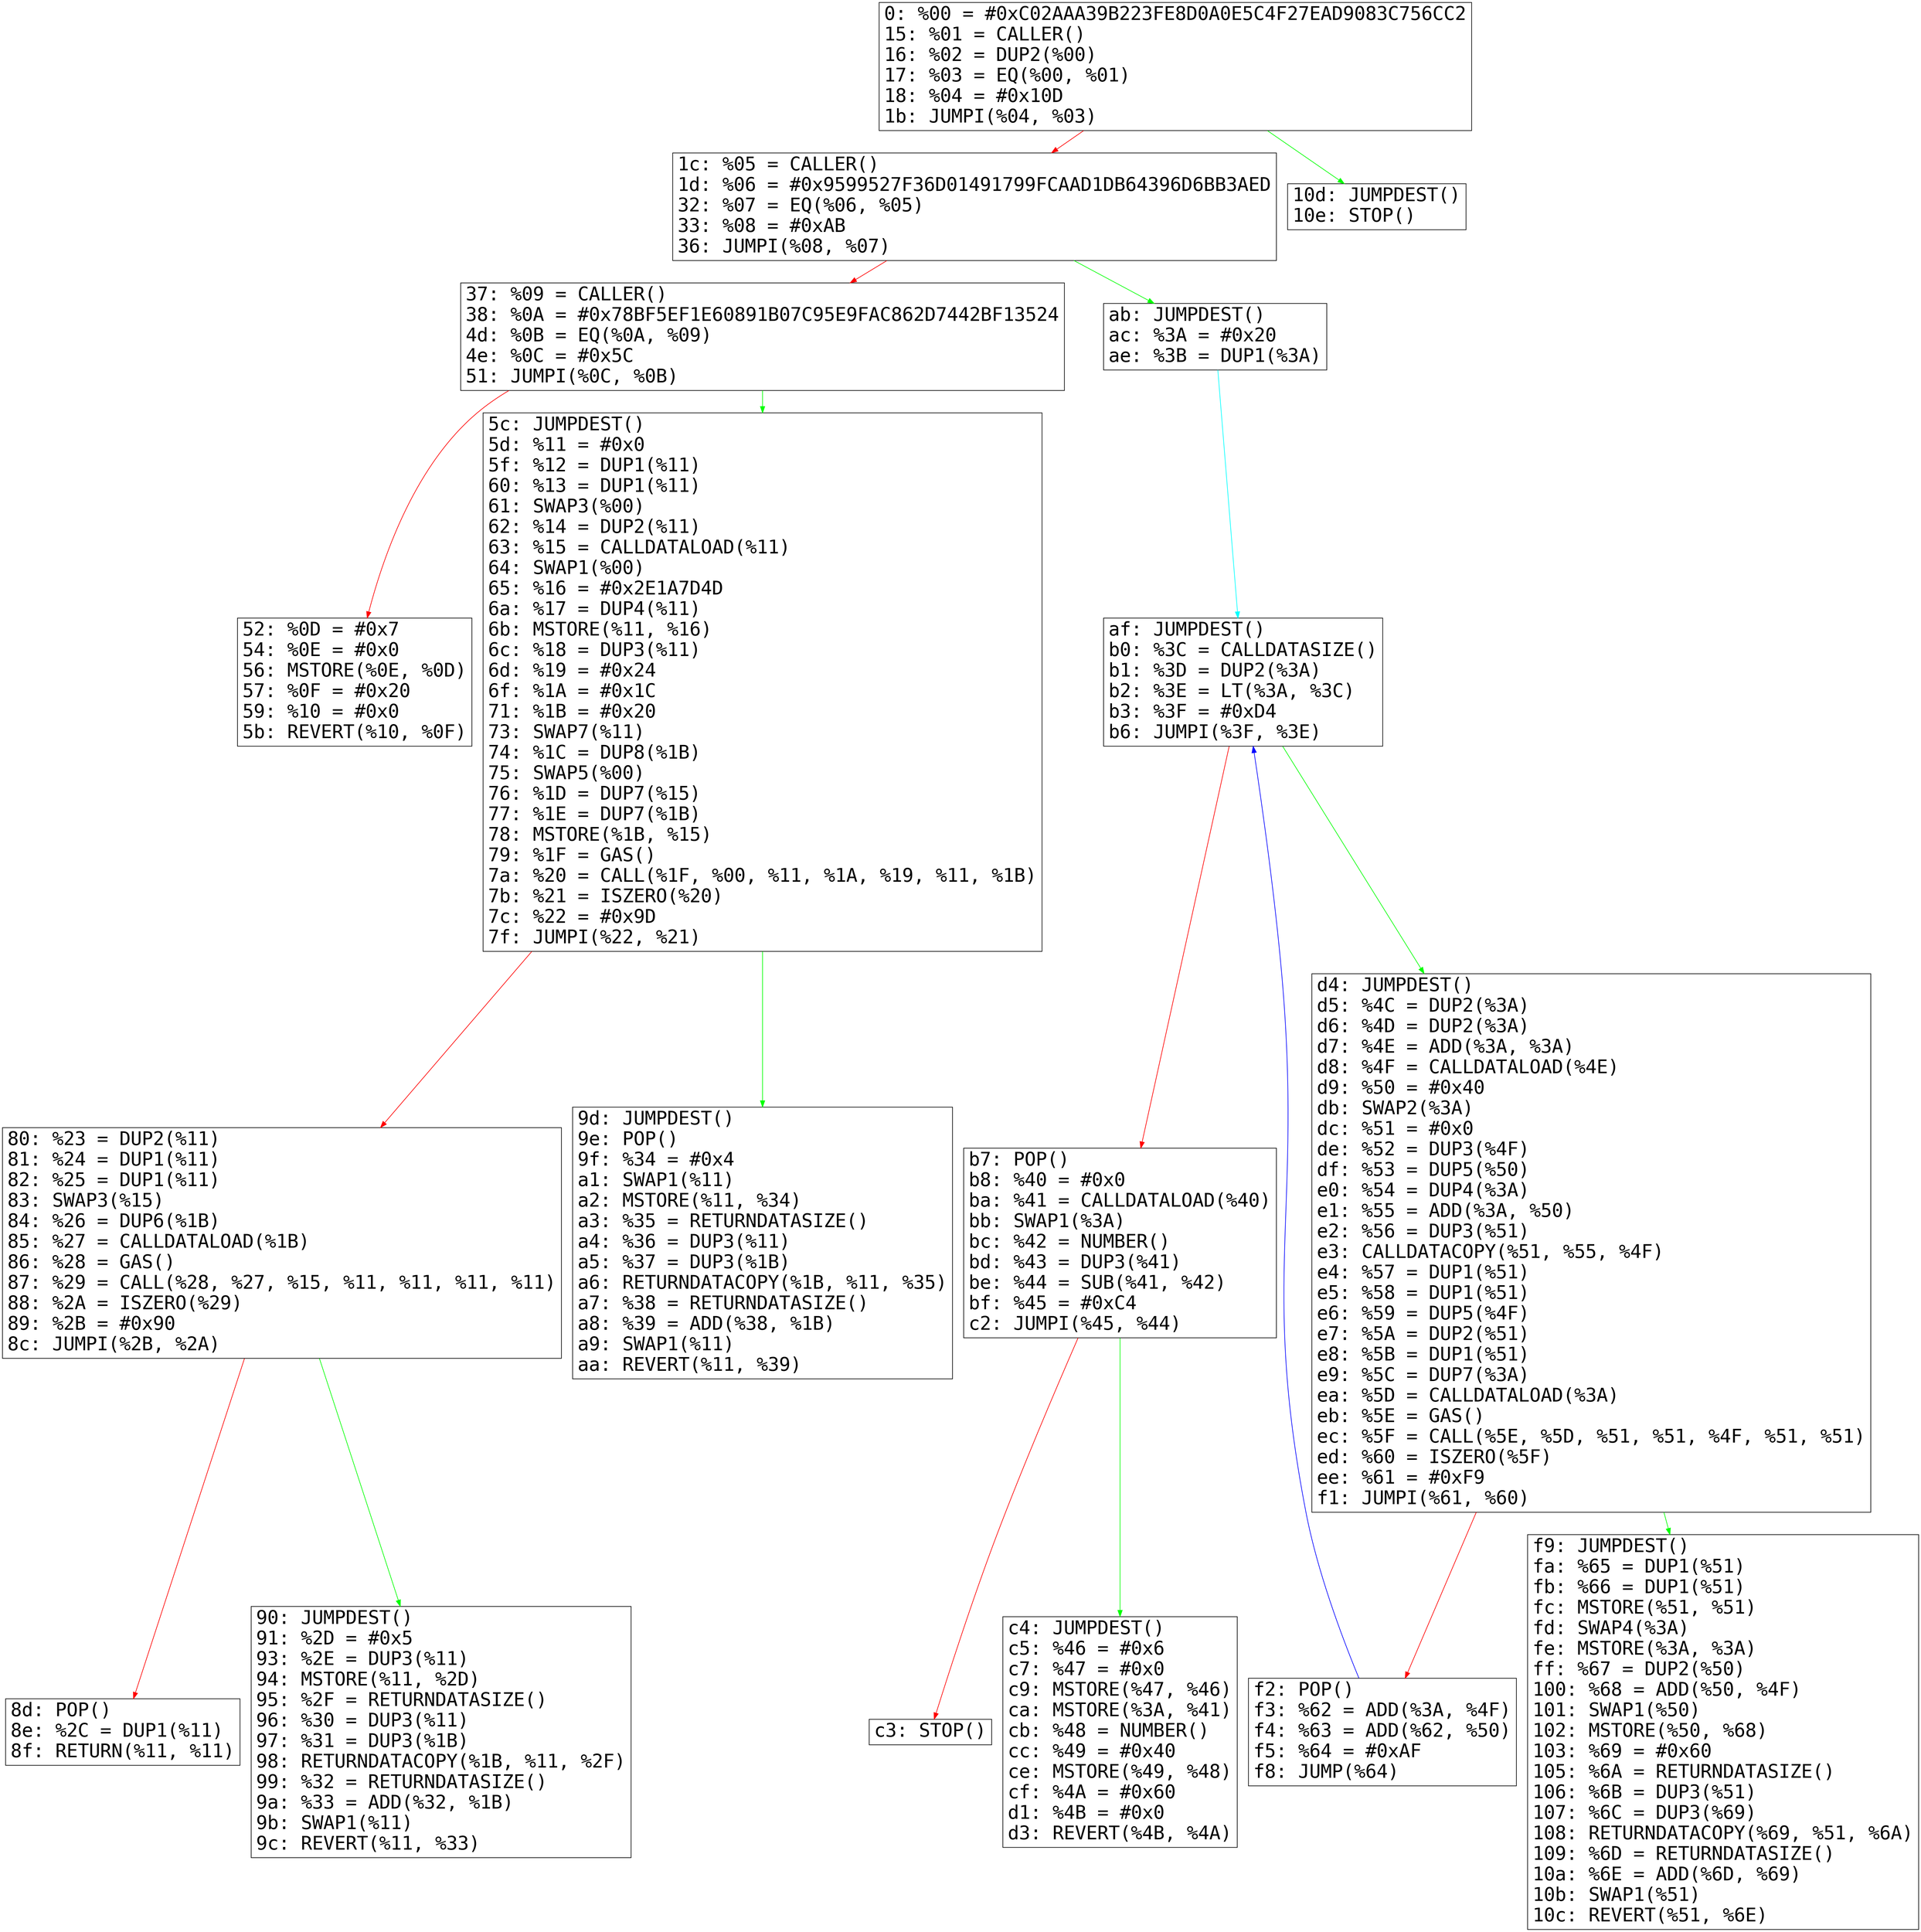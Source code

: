digraph "graph.cfg.gv" {
	subgraph global {
		node [fontname=Courier fontsize=30.0 rank=same shape=box]
		block_0 [label="0: %00 = #0xC02AAA39B223FE8D0A0E5C4F27EAD9083C756CC2\l15: %01 = CALLER()\l16: %02 = DUP2(%00)\l17: %03 = EQ(%00, %01)\l18: %04 = #0x10D\l1b: JUMPI(%04, %03)\l"]
		block_1c [label="1c: %05 = CALLER()\l1d: %06 = #0x9599527F36D01491799FCAAD1DB64396D6BB3AED\l32: %07 = EQ(%06, %05)\l33: %08 = #0xAB\l36: JUMPI(%08, %07)\l"]
		block_37 [label="37: %09 = CALLER()\l38: %0A = #0x78BF5EF1E60891B07C95E9FAC862D7442BF13524\l4d: %0B = EQ(%0A, %09)\l4e: %0C = #0x5C\l51: JUMPI(%0C, %0B)\l"]
		block_52 [label="52: %0D = #0x7\l54: %0E = #0x0\l56: MSTORE(%0E, %0D)\l57: %0F = #0x20\l59: %10 = #0x0\l5b: REVERT(%10, %0F)\l"]
		block_5c [label="5c: JUMPDEST()\l5d: %11 = #0x0\l5f: %12 = DUP1(%11)\l60: %13 = DUP1(%11)\l61: SWAP3(%00)\l62: %14 = DUP2(%11)\l63: %15 = CALLDATALOAD(%11)\l64: SWAP1(%00)\l65: %16 = #0x2E1A7D4D\l6a: %17 = DUP4(%11)\l6b: MSTORE(%11, %16)\l6c: %18 = DUP3(%11)\l6d: %19 = #0x24\l6f: %1A = #0x1C\l71: %1B = #0x20\l73: SWAP7(%11)\l74: %1C = DUP8(%1B)\l75: SWAP5(%00)\l76: %1D = DUP7(%15)\l77: %1E = DUP7(%1B)\l78: MSTORE(%1B, %15)\l79: %1F = GAS()\l7a: %20 = CALL(%1F, %00, %11, %1A, %19, %11, %1B)\l7b: %21 = ISZERO(%20)\l7c: %22 = #0x9D\l7f: JUMPI(%22, %21)\l"]
		block_80 [label="80: %23 = DUP2(%11)\l81: %24 = DUP1(%11)\l82: %25 = DUP1(%11)\l83: SWAP3(%15)\l84: %26 = DUP6(%1B)\l85: %27 = CALLDATALOAD(%1B)\l86: %28 = GAS()\l87: %29 = CALL(%28, %27, %15, %11, %11, %11, %11)\l88: %2A = ISZERO(%29)\l89: %2B = #0x90\l8c: JUMPI(%2B, %2A)\l"]
		block_8d [label="8d: POP()\l8e: %2C = DUP1(%11)\l8f: RETURN(%11, %11)\l"]
		block_90 [label="90: JUMPDEST()\l91: %2D = #0x5\l93: %2E = DUP3(%11)\l94: MSTORE(%11, %2D)\l95: %2F = RETURNDATASIZE()\l96: %30 = DUP3(%11)\l97: %31 = DUP3(%1B)\l98: RETURNDATACOPY(%1B, %11, %2F)\l99: %32 = RETURNDATASIZE()\l9a: %33 = ADD(%32, %1B)\l9b: SWAP1(%11)\l9c: REVERT(%11, %33)\l"]
		block_9d [label="9d: JUMPDEST()\l9e: POP()\l9f: %34 = #0x4\la1: SWAP1(%11)\la2: MSTORE(%11, %34)\la3: %35 = RETURNDATASIZE()\la4: %36 = DUP3(%11)\la5: %37 = DUP3(%1B)\la6: RETURNDATACOPY(%1B, %11, %35)\la7: %38 = RETURNDATASIZE()\la8: %39 = ADD(%38, %1B)\la9: SWAP1(%11)\laa: REVERT(%11, %39)\l"]
		block_ab [label="ab: JUMPDEST()\lac: %3A = #0x20\lae: %3B = DUP1(%3A)\l"]
		block_af [label="af: JUMPDEST()\lb0: %3C = CALLDATASIZE()\lb1: %3D = DUP2(%3A)\lb2: %3E = LT(%3A, %3C)\lb3: %3F = #0xD4\lb6: JUMPI(%3F, %3E)\l"]
		block_b7 [label="b7: POP()\lb8: %40 = #0x0\lba: %41 = CALLDATALOAD(%40)\lbb: SWAP1(%3A)\lbc: %42 = NUMBER()\lbd: %43 = DUP3(%41)\lbe: %44 = SUB(%41, %42)\lbf: %45 = #0xC4\lc2: JUMPI(%45, %44)\l"]
		block_c3 [label="c3: STOP()\l"]
		block_c4 [label="c4: JUMPDEST()\lc5: %46 = #0x6\lc7: %47 = #0x0\lc9: MSTORE(%47, %46)\lca: MSTORE(%3A, %41)\lcb: %48 = NUMBER()\lcc: %49 = #0x40\lce: MSTORE(%49, %48)\lcf: %4A = #0x60\ld1: %4B = #0x0\ld3: REVERT(%4B, %4A)\l"]
		block_d4 [label="d4: JUMPDEST()\ld5: %4C = DUP2(%3A)\ld6: %4D = DUP2(%3A)\ld7: %4E = ADD(%3A, %3A)\ld8: %4F = CALLDATALOAD(%4E)\ld9: %50 = #0x40\ldb: SWAP2(%3A)\ldc: %51 = #0x0\lde: %52 = DUP3(%4F)\ldf: %53 = DUP5(%50)\le0: %54 = DUP4(%3A)\le1: %55 = ADD(%3A, %50)\le2: %56 = DUP3(%51)\le3: CALLDATACOPY(%51, %55, %4F)\le4: %57 = DUP1(%51)\le5: %58 = DUP1(%51)\le6: %59 = DUP5(%4F)\le7: %5A = DUP2(%51)\le8: %5B = DUP1(%51)\le9: %5C = DUP7(%3A)\lea: %5D = CALLDATALOAD(%3A)\leb: %5E = GAS()\lec: %5F = CALL(%5E, %5D, %51, %51, %4F, %51, %51)\led: %60 = ISZERO(%5F)\lee: %61 = #0xF9\lf1: JUMPI(%61, %60)\l"]
		block_f2 [label="f2: POP()\lf3: %62 = ADD(%3A, %4F)\lf4: %63 = ADD(%62, %50)\lf5: %64 = #0xAF\lf8: JUMP(%64)\l"]
		block_f9 [label="f9: JUMPDEST()\lfa: %65 = DUP1(%51)\lfb: %66 = DUP1(%51)\lfc: MSTORE(%51, %51)\lfd: SWAP4(%3A)\lfe: MSTORE(%3A, %3A)\lff: %67 = DUP2(%50)\l100: %68 = ADD(%50, %4F)\l101: SWAP1(%50)\l102: MSTORE(%50, %68)\l103: %69 = #0x60\l105: %6A = RETURNDATASIZE()\l106: %6B = DUP3(%51)\l107: %6C = DUP3(%69)\l108: RETURNDATACOPY(%69, %51, %6A)\l109: %6D = RETURNDATASIZE()\l10a: %6E = ADD(%6D, %69)\l10b: SWAP1(%51)\l10c: REVERT(%51, %6E)\l"]
		block_10d [label="10d: JUMPDEST()\l10e: STOP()\l"]
	}
	block_37 -> block_52 [color=red]
	block_f2 -> block_af [color=blue]
	block_1c -> block_ab [color=green]
	block_0 -> block_1c [color=red]
	block_5c -> block_80 [color=red]
	block_b7 -> block_c4 [color=green]
	block_37 -> block_5c [color=green]
	block_5c -> block_9d [color=green]
	block_d4 -> block_f2 [color=red]
	block_80 -> block_8d [color=red]
	block_80 -> block_90 [color=green]
	block_ab -> block_af [color=cyan]
	block_af -> block_b7 [color=red]
	block_0 -> block_10d [color=green]
	block_d4 -> block_f9 [color=green]
	block_b7 -> block_c3 [color=red]
	block_af -> block_d4 [color=green]
	block_1c -> block_37 [color=red]
}
